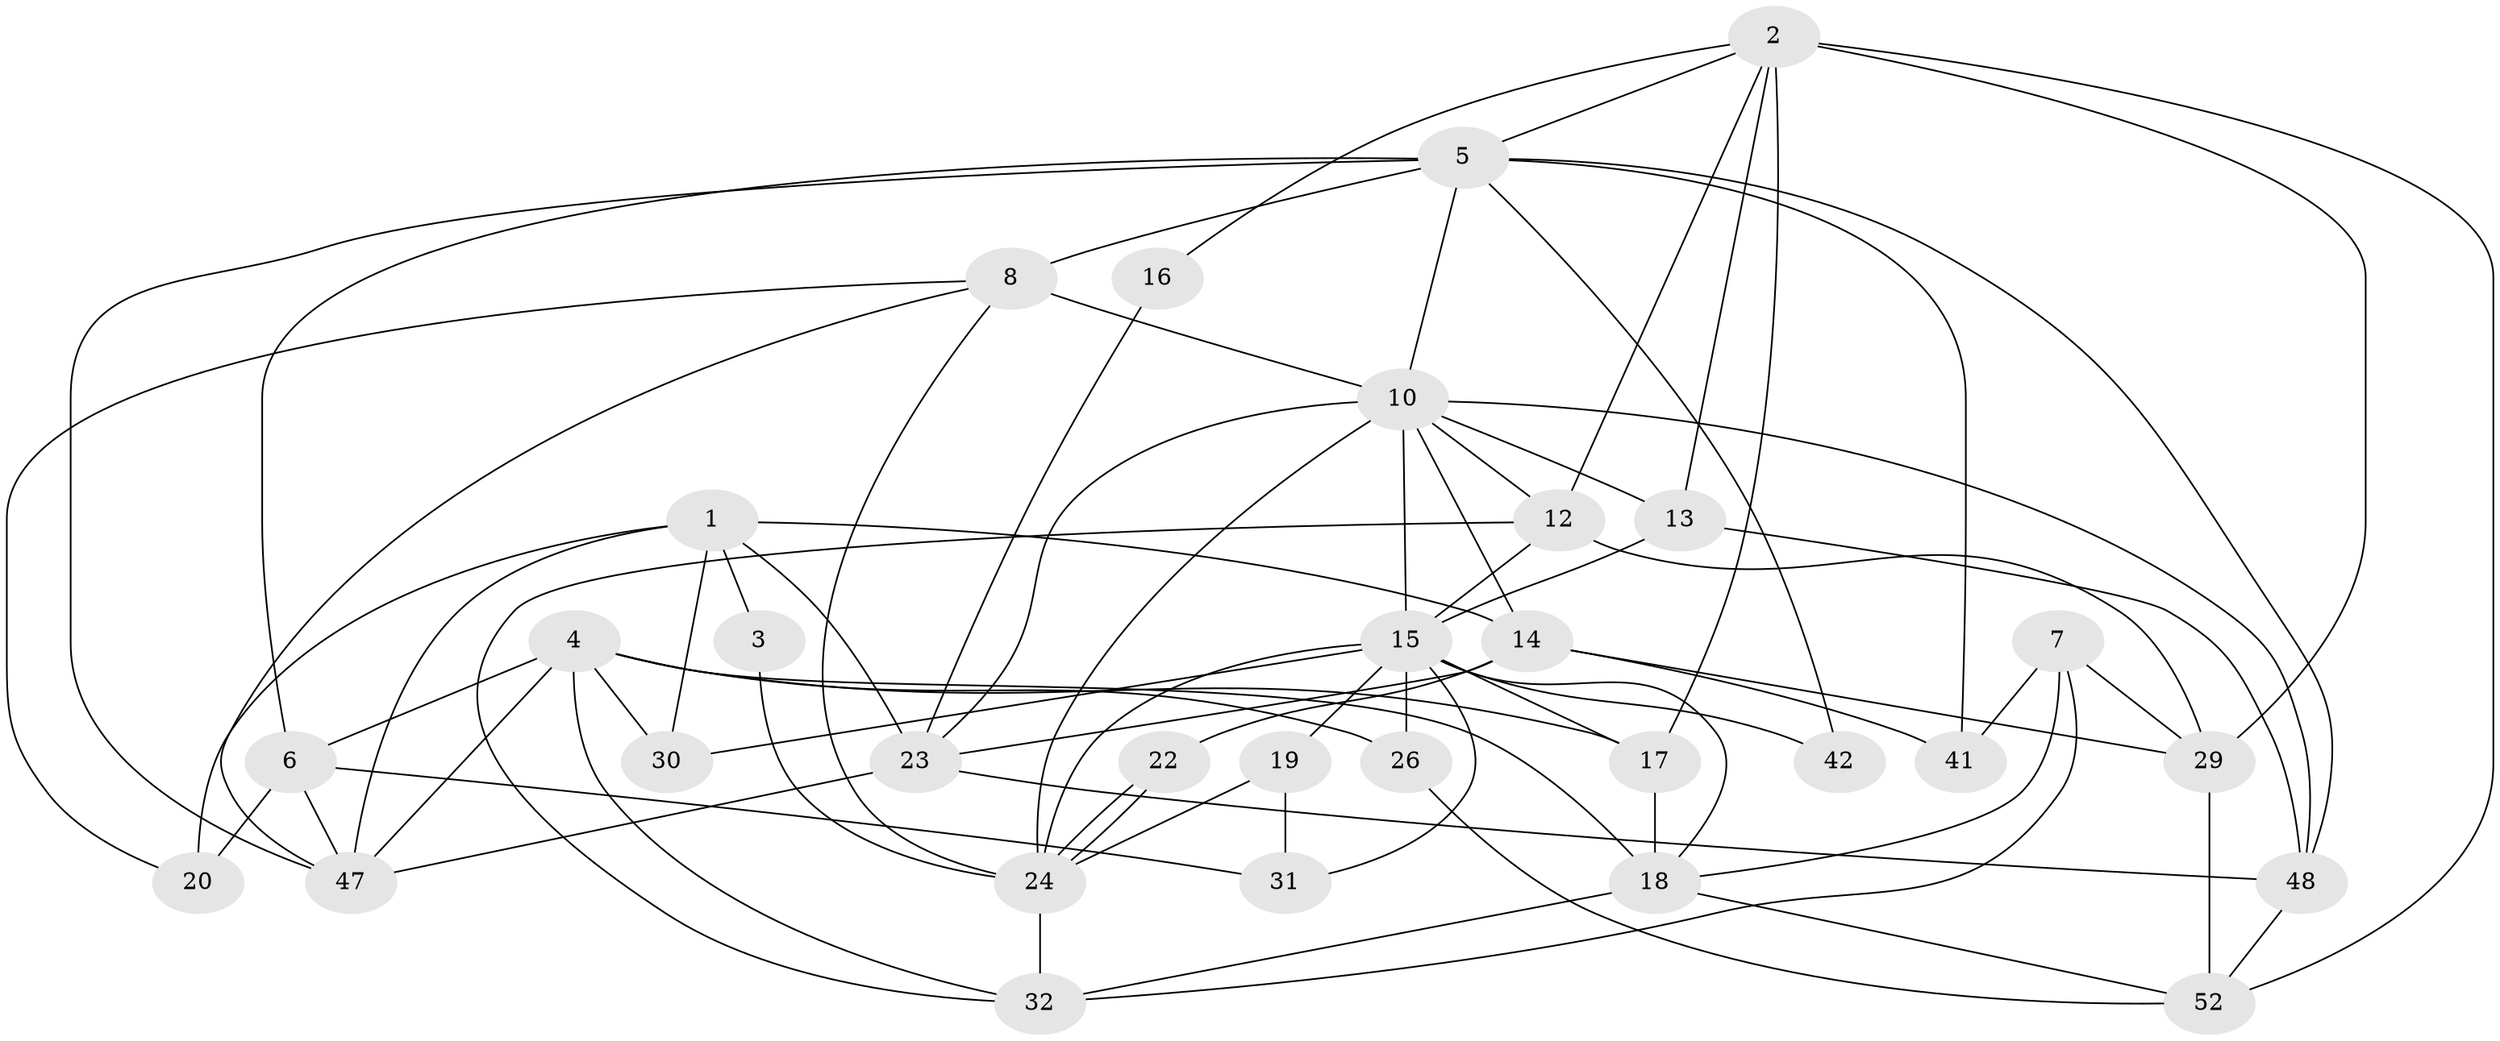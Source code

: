 // original degree distribution, {3: 0.38461538461538464, 2: 0.07692307692307693, 6: 0.07692307692307693, 4: 0.25, 5: 0.15384615384615385, 9: 0.019230769230769232, 7: 0.019230769230769232, 8: 0.019230769230769232}
// Generated by graph-tools (version 1.1) at 2025/41/03/06/25 10:41:57]
// undirected, 31 vertices, 77 edges
graph export_dot {
graph [start="1"]
  node [color=gray90,style=filled];
  1 [super="+38"];
  2 [super="+11"];
  3;
  4 [super="+28"];
  5 [super="+46"];
  6 [super="+9"];
  7 [super="+21"];
  8 [super="+35"];
  10 [super="+36"];
  12 [super="+25"];
  13;
  14 [super="+37"];
  15 [super="+27"];
  16;
  17 [super="+33"];
  18 [super="+45"];
  19 [super="+50"];
  20;
  22;
  23 [super="+44"];
  24 [super="+40"];
  26;
  29 [super="+39"];
  30;
  31;
  32 [super="+34"];
  41 [super="+43"];
  42;
  47 [super="+51"];
  48 [super="+49"];
  52;
  1 -- 30;
  1 -- 3;
  1 -- 20;
  1 -- 47;
  1 -- 14;
  1 -- 23;
  2 -- 13;
  2 -- 5;
  2 -- 16;
  2 -- 17;
  2 -- 52;
  2 -- 29;
  2 -- 12;
  3 -- 24;
  4 -- 17;
  4 -- 18;
  4 -- 26;
  4 -- 30;
  4 -- 6;
  4 -- 47;
  4 -- 32;
  5 -- 8;
  5 -- 6;
  5 -- 42;
  5 -- 48;
  5 -- 47;
  5 -- 10;
  5 -- 41;
  6 -- 20;
  6 -- 31;
  6 -- 47;
  7 -- 32;
  7 -- 18;
  7 -- 41 [weight=2];
  7 -- 29;
  8 -- 10 [weight=2];
  8 -- 20;
  8 -- 24;
  8 -- 47;
  10 -- 24 [weight=2];
  10 -- 13;
  10 -- 14;
  10 -- 23;
  10 -- 48;
  10 -- 15;
  10 -- 12;
  12 -- 15;
  12 -- 29;
  12 -- 32;
  13 -- 48;
  13 -- 15;
  14 -- 22;
  14 -- 41;
  14 -- 29;
  14 -- 23;
  15 -- 18;
  15 -- 26;
  15 -- 30;
  15 -- 31;
  15 -- 17;
  15 -- 19;
  15 -- 24;
  15 -- 42;
  16 -- 23;
  17 -- 18 [weight=2];
  18 -- 52;
  18 -- 32;
  19 -- 24;
  19 -- 31;
  22 -- 24;
  22 -- 24;
  23 -- 47;
  23 -- 48;
  24 -- 32;
  26 -- 52;
  29 -- 52;
  48 -- 52;
}
